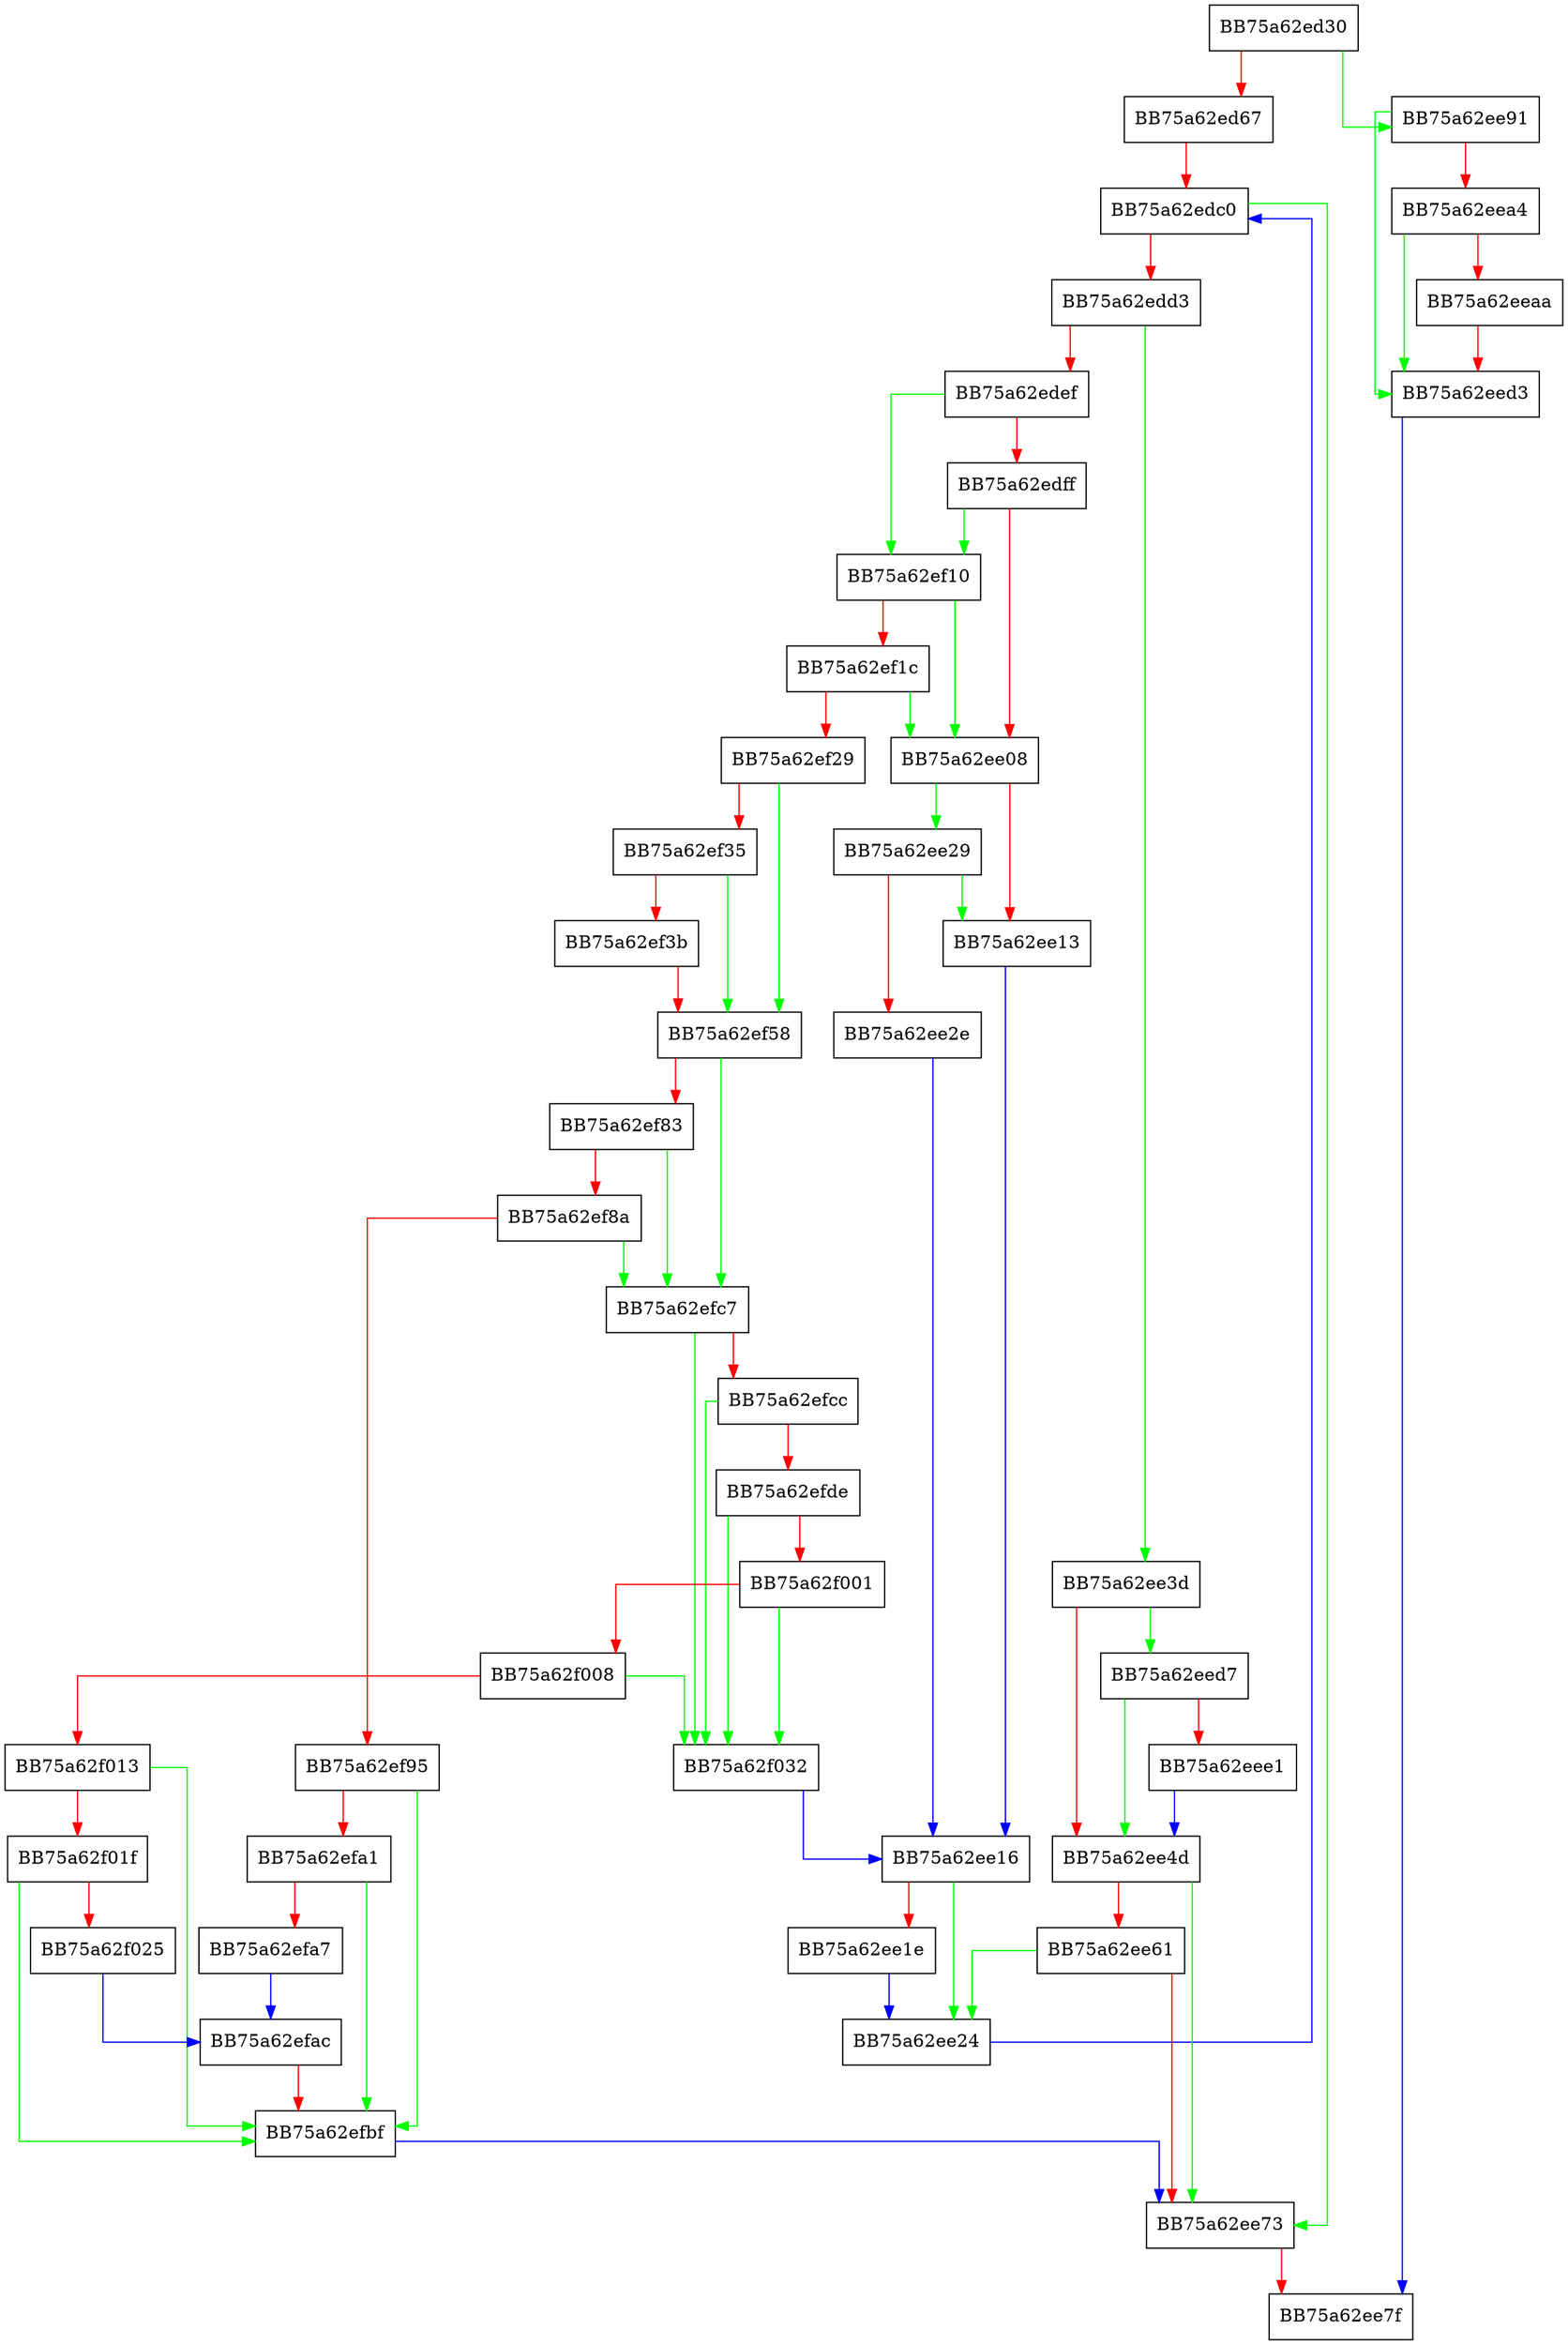 digraph CheckProcessForInjectedModule {
  node [shape="box"];
  graph [splines=ortho];
  BB75a62ed30 -> BB75a62ee91 [color="green"];
  BB75a62ed30 -> BB75a62ed67 [color="red"];
  BB75a62ed67 -> BB75a62edc0 [color="red"];
  BB75a62edc0 -> BB75a62ee73 [color="green"];
  BB75a62edc0 -> BB75a62edd3 [color="red"];
  BB75a62edd3 -> BB75a62ee3d [color="green"];
  BB75a62edd3 -> BB75a62edef [color="red"];
  BB75a62edef -> BB75a62ef10 [color="green"];
  BB75a62edef -> BB75a62edff [color="red"];
  BB75a62edff -> BB75a62ef10 [color="green"];
  BB75a62edff -> BB75a62ee08 [color="red"];
  BB75a62ee08 -> BB75a62ee29 [color="green"];
  BB75a62ee08 -> BB75a62ee13 [color="red"];
  BB75a62ee13 -> BB75a62ee16 [color="blue"];
  BB75a62ee16 -> BB75a62ee24 [color="green"];
  BB75a62ee16 -> BB75a62ee1e [color="red"];
  BB75a62ee1e -> BB75a62ee24 [color="blue"];
  BB75a62ee24 -> BB75a62edc0 [color="blue"];
  BB75a62ee29 -> BB75a62ee13 [color="green"];
  BB75a62ee29 -> BB75a62ee2e [color="red"];
  BB75a62ee2e -> BB75a62ee16 [color="blue"];
  BB75a62ee3d -> BB75a62eed7 [color="green"];
  BB75a62ee3d -> BB75a62ee4d [color="red"];
  BB75a62ee4d -> BB75a62ee73 [color="green"];
  BB75a62ee4d -> BB75a62ee61 [color="red"];
  BB75a62ee61 -> BB75a62ee24 [color="green"];
  BB75a62ee61 -> BB75a62ee73 [color="red"];
  BB75a62ee73 -> BB75a62ee7f [color="red"];
  BB75a62ee91 -> BB75a62eed3 [color="green"];
  BB75a62ee91 -> BB75a62eea4 [color="red"];
  BB75a62eea4 -> BB75a62eed3 [color="green"];
  BB75a62eea4 -> BB75a62eeaa [color="red"];
  BB75a62eeaa -> BB75a62eed3 [color="red"];
  BB75a62eed3 -> BB75a62ee7f [color="blue"];
  BB75a62eed7 -> BB75a62ee4d [color="green"];
  BB75a62eed7 -> BB75a62eee1 [color="red"];
  BB75a62eee1 -> BB75a62ee4d [color="blue"];
  BB75a62ef10 -> BB75a62ee08 [color="green"];
  BB75a62ef10 -> BB75a62ef1c [color="red"];
  BB75a62ef1c -> BB75a62ee08 [color="green"];
  BB75a62ef1c -> BB75a62ef29 [color="red"];
  BB75a62ef29 -> BB75a62ef58 [color="green"];
  BB75a62ef29 -> BB75a62ef35 [color="red"];
  BB75a62ef35 -> BB75a62ef58 [color="green"];
  BB75a62ef35 -> BB75a62ef3b [color="red"];
  BB75a62ef3b -> BB75a62ef58 [color="red"];
  BB75a62ef58 -> BB75a62efc7 [color="green"];
  BB75a62ef58 -> BB75a62ef83 [color="red"];
  BB75a62ef83 -> BB75a62efc7 [color="green"];
  BB75a62ef83 -> BB75a62ef8a [color="red"];
  BB75a62ef8a -> BB75a62efc7 [color="green"];
  BB75a62ef8a -> BB75a62ef95 [color="red"];
  BB75a62ef95 -> BB75a62efbf [color="green"];
  BB75a62ef95 -> BB75a62efa1 [color="red"];
  BB75a62efa1 -> BB75a62efbf [color="green"];
  BB75a62efa1 -> BB75a62efa7 [color="red"];
  BB75a62efa7 -> BB75a62efac [color="blue"];
  BB75a62efac -> BB75a62efbf [color="red"];
  BB75a62efbf -> BB75a62ee73 [color="blue"];
  BB75a62efc7 -> BB75a62f032 [color="green"];
  BB75a62efc7 -> BB75a62efcc [color="red"];
  BB75a62efcc -> BB75a62f032 [color="green"];
  BB75a62efcc -> BB75a62efde [color="red"];
  BB75a62efde -> BB75a62f032 [color="green"];
  BB75a62efde -> BB75a62f001 [color="red"];
  BB75a62f001 -> BB75a62f032 [color="green"];
  BB75a62f001 -> BB75a62f008 [color="red"];
  BB75a62f008 -> BB75a62f032 [color="green"];
  BB75a62f008 -> BB75a62f013 [color="red"];
  BB75a62f013 -> BB75a62efbf [color="green"];
  BB75a62f013 -> BB75a62f01f [color="red"];
  BB75a62f01f -> BB75a62efbf [color="green"];
  BB75a62f01f -> BB75a62f025 [color="red"];
  BB75a62f025 -> BB75a62efac [color="blue"];
  BB75a62f032 -> BB75a62ee16 [color="blue"];
}